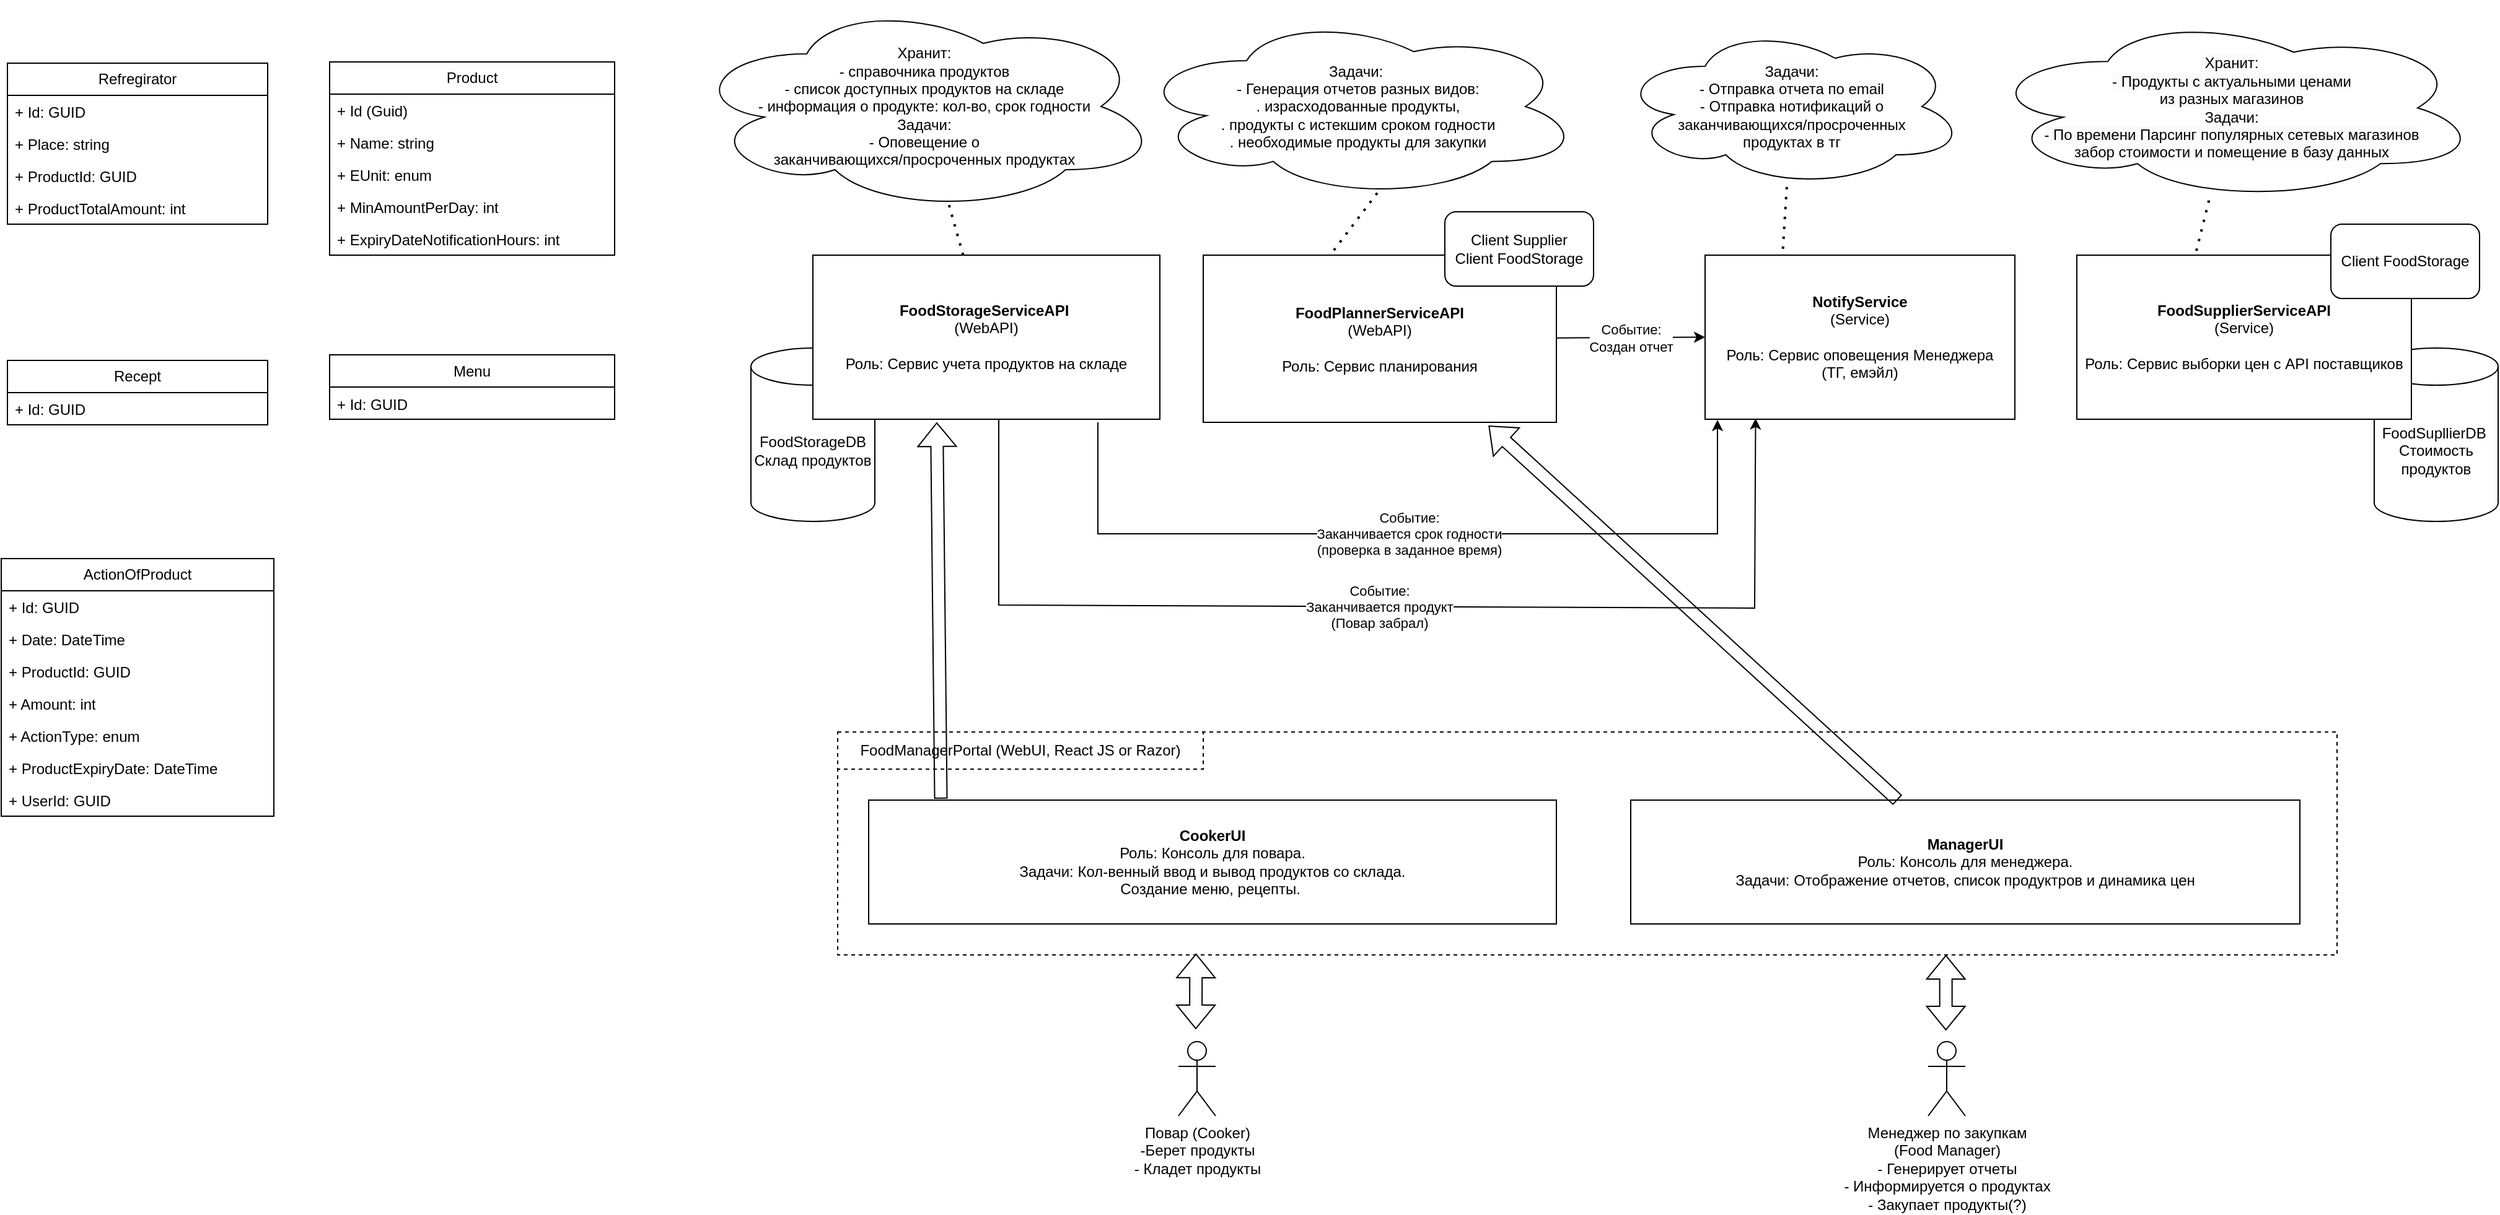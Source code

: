 <mxfile version="22.0.0" type="device">
  <diagram name="Page-1" id="T6cko9FeHpLKsRzLdbao">
    <mxGraphModel dx="2268" dy="820" grid="1" gridSize="10" guides="1" tooltips="1" connect="1" arrows="1" fold="1" page="1" pageScale="1" pageWidth="850" pageHeight="1100" math="0" shadow="0">
      <root>
        <mxCell id="0" />
        <mxCell id="1" parent="0" />
        <mxCell id="1WLvX2fDrFhUAKe2hhPe-2" value="FoodSupllierDB&amp;nbsp;&lt;br&gt;Стоимость продуктов" style="shape=cylinder3;whiteSpace=wrap;html=1;boundedLbl=1;backgroundOutline=1;size=15;direction=east;shadow=0;" parent="1" vertex="1">
          <mxGeometry x="1390" y="290" width="100" height="140" as="geometry" />
        </mxCell>
        <mxCell id="_-U-S_5GEpXPM-ycMZ6S-1" value="FoodStorageDB&lt;br&gt;Склад продуктов" style="shape=cylinder3;whiteSpace=wrap;html=1;boundedLbl=1;backgroundOutline=1;size=15;" parent="1" vertex="1">
          <mxGeometry x="80" y="290" width="100" height="140" as="geometry" />
        </mxCell>
        <mxCell id="_-U-S_5GEpXPM-ycMZ6S-2" value="&lt;b&gt;FoodStorageServiceAPI&amp;nbsp;&lt;br&gt;&lt;/b&gt;(WebAPI)&lt;br&gt;&lt;br&gt;Роль: Сервис учета продуктов на складе" style="rounded=0;whiteSpace=wrap;html=1;" parent="1" vertex="1">
          <mxGeometry x="130" y="215" width="280" height="132.5" as="geometry" />
        </mxCell>
        <mxCell id="_-U-S_5GEpXPM-ycMZ6S-4" value="Повар (Cooker)&lt;br&gt;-Берет продукты&lt;br&gt;- Кладет продукты" style="shape=umlActor;verticalLabelPosition=bottom;verticalAlign=top;html=1;outlineConnect=0;" parent="1" vertex="1">
          <mxGeometry x="425" y="850" width="30" height="60" as="geometry" />
        </mxCell>
        <mxCell id="_-U-S_5GEpXPM-ycMZ6S-5" value="Менеджер по закупкам&lt;br&gt;(Food Manager)&lt;br&gt;- Генерирует отчеты&lt;br&gt;- Информируется о продуктах&lt;br&gt;- Закупает продукты(?)" style="shape=umlActor;verticalLabelPosition=bottom;verticalAlign=top;html=1;outlineConnect=0;" parent="1" vertex="1">
          <mxGeometry x="1030" y="850" width="30" height="60" as="geometry" />
        </mxCell>
        <mxCell id="_-U-S_5GEpXPM-ycMZ6S-10" value="&lt;b&gt;NotifyService&lt;br&gt;&lt;/b&gt;(Service)&lt;br&gt;&lt;br&gt;Роль: Сервис оповещения Менеджера&lt;br&gt;(ТГ, емэйл)" style="rounded=0;whiteSpace=wrap;html=1;" parent="1" vertex="1">
          <mxGeometry x="850" y="215" width="250" height="132.5" as="geometry" />
        </mxCell>
        <mxCell id="_-U-S_5GEpXPM-ycMZ6S-22" value="" style="rounded=0;whiteSpace=wrap;html=1;dashed=1;" parent="1" vertex="1">
          <mxGeometry x="150" y="600" width="1210" height="180" as="geometry" />
        </mxCell>
        <mxCell id="_-U-S_5GEpXPM-ycMZ6S-23" value="&lt;b&gt;CookerUI&lt;/b&gt;&lt;br&gt;Роль: Консоль для повара.&lt;br&gt;Задачи: Кол-венный ввод и вывод продуктов со склада. &lt;br&gt;Создание меню, рецепты.&amp;nbsp;" style="rounded=0;whiteSpace=wrap;html=1;" parent="1" vertex="1">
          <mxGeometry x="175" y="655" width="555" height="100" as="geometry" />
        </mxCell>
        <mxCell id="_-U-S_5GEpXPM-ycMZ6S-24" value="&lt;b&gt;ManagerUI&lt;/b&gt;&lt;br&gt;Роль: Консоль для менеджера.&lt;br&gt;Задачи: Отображение отчетов, список продуктров и динамика цен" style="rounded=0;whiteSpace=wrap;html=1;" parent="1" vertex="1">
          <mxGeometry x="790" y="655" width="540" height="100" as="geometry" />
        </mxCell>
        <mxCell id="_-U-S_5GEpXPM-ycMZ6S-25" value="FoodManagerPortal (WebUI, React JS or Razor)" style="text;html=1;strokeColor=default;fillColor=none;align=center;verticalAlign=middle;whiteSpace=wrap;rounded=0;dashed=1;" parent="1" vertex="1">
          <mxGeometry x="150" y="600" width="295" height="30" as="geometry" />
        </mxCell>
        <mxCell id="_-U-S_5GEpXPM-ycMZ6S-33" value="&lt;b&gt;FoodSupplierServiceAPI&lt;/b&gt; &lt;br&gt;(Service)&lt;br&gt;&lt;br&gt;Роль: Сервис выборки цен с API поставщиков" style="rounded=0;whiteSpace=wrap;html=1;" parent="1" vertex="1">
          <mxGeometry x="1150" y="215" width="270" height="132.5" as="geometry" />
        </mxCell>
        <mxCell id="EZJYrZKHXKxH80ixJi9q-12" value="" style="shape=flexArrow;endArrow=classic;startArrow=classic;html=1;rounded=0;entryX=0.239;entryY=0.994;entryDx=0;entryDy=0;entryPerimeter=0;" parent="1" target="_-U-S_5GEpXPM-ycMZ6S-22" edge="1">
          <mxGeometry width="100" height="100" relative="1" as="geometry">
            <mxPoint x="439" y="840" as="sourcePoint" />
            <mxPoint x="445" y="790" as="targetPoint" />
          </mxGeometry>
        </mxCell>
        <mxCell id="EZJYrZKHXKxH80ixJi9q-13" value="" style="shape=flexArrow;endArrow=classic;startArrow=classic;html=1;rounded=0;entryX=0.239;entryY=0.994;entryDx=0;entryDy=0;entryPerimeter=0;" parent="1" edge="1">
          <mxGeometry width="100" height="100" relative="1" as="geometry">
            <mxPoint x="1044.33" y="841" as="sourcePoint" />
            <mxPoint x="1044.33" y="780" as="targetPoint" />
          </mxGeometry>
        </mxCell>
        <mxCell id="Dzf9_RZgPLpFtMjpO3eX-1" value="Хранит:&lt;br&gt;- справочника продуктов&lt;br&gt;-&amp;nbsp;список доступных продуктов на складе &lt;br&gt;- информация о продукте: кол-во, срок годности&lt;br&gt;Задачи:&lt;br&gt;- Оповещение о &lt;br&gt;заканчивающихся/просроченных продуктах" style="ellipse;shape=cloud;whiteSpace=wrap;html=1;" parent="1" vertex="1">
          <mxGeometry x="30" y="10" width="380" height="170" as="geometry" />
        </mxCell>
        <mxCell id="Dzf9_RZgPLpFtMjpO3eX-2" value="" style="endArrow=none;dashed=1;html=1;dashPattern=1 3;strokeWidth=2;rounded=0;entryX=0.55;entryY=0.95;entryDx=0;entryDy=0;entryPerimeter=0;" parent="1" source="_-U-S_5GEpXPM-ycMZ6S-2" target="Dzf9_RZgPLpFtMjpO3eX-1" edge="1">
          <mxGeometry width="50" height="50" relative="1" as="geometry">
            <mxPoint x="240" y="490" as="sourcePoint" />
            <mxPoint x="290" y="440" as="targetPoint" />
          </mxGeometry>
        </mxCell>
        <mxCell id="Dzf9_RZgPLpFtMjpO3eX-3" value="Задачи:&amp;nbsp;&lt;br&gt;- Генерация отчетов разных видов:&lt;br&gt;. израсходованные продукты, &lt;br&gt;. продукты c истекшим сроком годности&lt;br&gt;. необходимые продукты для закупки" style="ellipse;shape=cloud;whiteSpace=wrap;html=1;" parent="1" vertex="1">
          <mxGeometry x="390" y="21.12" width="360" height="147.75" as="geometry" />
        </mxCell>
        <mxCell id="Dzf9_RZgPLpFtMjpO3eX-4" value="&lt;span style=&quot;color: rgb(0, 0, 0); font-family: Helvetica; font-size: 12px; font-style: normal; font-variant-ligatures: normal; font-variant-caps: normal; font-weight: 400; letter-spacing: normal; orphans: 2; text-align: center; text-indent: 0px; text-transform: none; widows: 2; word-spacing: 0px; -webkit-text-stroke-width: 0px; background-color: rgb(251, 251, 251); text-decoration-thickness: initial; text-decoration-style: initial; text-decoration-color: initial; float: none; display: inline !important;&quot;&gt;Задачи: &lt;br&gt;- Отправка отчета по email&lt;br&gt;&lt;/span&gt;- Отправка нотификаций о &lt;br&gt;заканчивающихся/просроченных &lt;br&gt;продуктах в тг" style="ellipse;shape=cloud;whiteSpace=wrap;html=1;" parent="1" vertex="1">
          <mxGeometry x="780" y="30" width="280" height="130" as="geometry" />
        </mxCell>
        <mxCell id="Dzf9_RZgPLpFtMjpO3eX-5" value="&lt;span style=&quot;color: rgb(0, 0, 0); font-family: Helvetica; font-size: 12px; font-style: normal; font-variant-ligatures: normal; font-variant-caps: normal; font-weight: 400; letter-spacing: normal; orphans: 2; text-align: center; text-indent: 0px; text-transform: none; widows: 2; word-spacing: 0px; -webkit-text-stroke-width: 0px; background-color: rgb(251, 251, 251); text-decoration-thickness: initial; text-decoration-style: initial; text-decoration-color: initial; float: none; display: inline !important;&quot;&gt;Хранит:&lt;br&gt;- Продукты с актуальными ценами &lt;br&gt;из разных магазинов&lt;br&gt;Задачи: &lt;br&gt;- По времени Парсинг популярных сетевых магазинов &lt;br&gt;забор стоимости и помещение в базу данных&lt;/span&gt;" style="ellipse;shape=cloud;whiteSpace=wrap;html=1;" parent="1" vertex="1">
          <mxGeometry x="1075" y="21.12" width="400" height="150" as="geometry" />
        </mxCell>
        <mxCell id="Dzf9_RZgPLpFtMjpO3eX-6" value="" style="endArrow=classic;html=1;rounded=0;entryX=0;entryY=0.5;entryDx=0;entryDy=0;" parent="1" source="_-U-S_5GEpXPM-ycMZ6S-3" target="_-U-S_5GEpXPM-ycMZ6S-10" edge="1">
          <mxGeometry relative="1" as="geometry">
            <mxPoint x="755" y="285" as="sourcePoint" />
            <mxPoint x="840" y="282" as="targetPoint" />
          </mxGeometry>
        </mxCell>
        <mxCell id="Dzf9_RZgPLpFtMjpO3eX-7" value="Событие:&lt;br&gt;Создан отчет" style="edgeLabel;resizable=0;html=1;align=center;verticalAlign=middle;" parent="Dzf9_RZgPLpFtMjpO3eX-6" connectable="0" vertex="1">
          <mxGeometry relative="1" as="geometry" />
        </mxCell>
        <mxCell id="Dzf9_RZgPLpFtMjpO3eX-23" value="" style="endArrow=classic;html=1;rounded=0;entryX=0.163;entryY=0.995;entryDx=0;entryDy=0;entryPerimeter=0;" parent="1" target="_-U-S_5GEpXPM-ycMZ6S-10" edge="1">
          <mxGeometry relative="1" as="geometry">
            <mxPoint x="280" y="347.5" as="sourcePoint" />
            <mxPoint x="970" y="347.517" as="targetPoint" />
            <Array as="points">
              <mxPoint x="280" y="497.5" />
              <mxPoint x="890" y="500" />
            </Array>
          </mxGeometry>
        </mxCell>
        <mxCell id="Dzf9_RZgPLpFtMjpO3eX-24" value="Событие:&lt;br&gt;Заканчивается продукт&lt;br&gt;(Повар забрал)" style="edgeLabel;resizable=0;html=1;align=center;verticalAlign=middle;" parent="Dzf9_RZgPLpFtMjpO3eX-23" connectable="0" vertex="1">
          <mxGeometry relative="1" as="geometry" />
        </mxCell>
        <mxCell id="Dzf9_RZgPLpFtMjpO3eX-25" value="" style="endArrow=classic;html=1;rounded=0;entryX=0.04;entryY=1.004;entryDx=0;entryDy=0;entryPerimeter=0;" parent="1" target="_-U-S_5GEpXPM-ycMZ6S-10" edge="1">
          <mxGeometry relative="1" as="geometry">
            <mxPoint x="360" y="350" as="sourcePoint" />
            <mxPoint x="860" y="350" as="targetPoint" />
            <Array as="points">
              <mxPoint x="360" y="440" />
              <mxPoint x="620" y="440" />
              <mxPoint x="860" y="440" />
            </Array>
          </mxGeometry>
        </mxCell>
        <mxCell id="Dzf9_RZgPLpFtMjpO3eX-26" value="Событие:&lt;br&gt;Заканчивается срок годности&lt;br&gt;(проверка в заданное время)" style="edgeLabel;resizable=0;html=1;align=center;verticalAlign=middle;" parent="Dzf9_RZgPLpFtMjpO3eX-25" connectable="0" vertex="1">
          <mxGeometry relative="1" as="geometry" />
        </mxCell>
        <mxCell id="Dzf9_RZgPLpFtMjpO3eX-28" value="" style="endArrow=none;dashed=1;html=1;dashPattern=1 3;strokeWidth=2;rounded=0;exitX=0.353;exitY=0.018;exitDx=0;exitDy=0;exitPerimeter=0;entryX=0.55;entryY=0.95;entryDx=0;entryDy=0;entryPerimeter=0;" parent="1" source="_-U-S_5GEpXPM-ycMZ6S-3" target="Dzf9_RZgPLpFtMjpO3eX-3" edge="1">
          <mxGeometry width="50" height="50" relative="1" as="geometry">
            <mxPoint x="480" y="146.25" as="sourcePoint" />
            <mxPoint x="530" y="96.25" as="targetPoint" />
          </mxGeometry>
        </mxCell>
        <mxCell id="Dzf9_RZgPLpFtMjpO3eX-29" value="" style="endArrow=none;dashed=1;html=1;dashPattern=1 3;strokeWidth=2;rounded=0;" parent="1" source="_-U-S_5GEpXPM-ycMZ6S-3" edge="1">
          <mxGeometry width="50" height="50" relative="1" as="geometry">
            <mxPoint x="670" y="300" as="sourcePoint" />
            <mxPoint x="720" y="250" as="targetPoint" />
          </mxGeometry>
        </mxCell>
        <mxCell id="Dzf9_RZgPLpFtMjpO3eX-30" value="" style="endArrow=none;dashed=1;html=1;dashPattern=1 3;strokeWidth=2;rounded=0;" parent="1" target="_-U-S_5GEpXPM-ycMZ6S-3" edge="1">
          <mxGeometry width="50" height="50" relative="1" as="geometry">
            <mxPoint x="670" y="300" as="sourcePoint" />
            <mxPoint x="720" y="250" as="targetPoint" />
          </mxGeometry>
        </mxCell>
        <mxCell id="_-U-S_5GEpXPM-ycMZ6S-3" value="&lt;b&gt;FoodPlannerServiceAPI&lt;/b&gt; &lt;br&gt;(WebAPI)&lt;br&gt;&lt;br&gt;Роль: Сервис планирования" style="rounded=0;whiteSpace=wrap;html=1;" parent="1" vertex="1">
          <mxGeometry x="445" y="215" width="285" height="135" as="geometry" />
        </mxCell>
        <mxCell id="Dzf9_RZgPLpFtMjpO3eX-31" value="" style="endArrow=none;dashed=1;html=1;dashPattern=1 3;strokeWidth=2;rounded=0;entryX=0.25;entryY=0;entryDx=0;entryDy=0;" parent="1" source="Dzf9_RZgPLpFtMjpO3eX-4" target="_-U-S_5GEpXPM-ycMZ6S-10" edge="1">
          <mxGeometry width="50" height="50" relative="1" as="geometry">
            <mxPoint x="915" y="186.25" as="sourcePoint" />
            <mxPoint x="915" y="206.961" as="targetPoint" />
          </mxGeometry>
        </mxCell>
        <mxCell id="Dzf9_RZgPLpFtMjpO3eX-32" value="" style="endArrow=none;dashed=1;html=1;dashPattern=1 3;strokeWidth=2;rounded=0;entryX=0.353;entryY=0.009;entryDx=0;entryDy=0;entryPerimeter=0;" parent="1" source="Dzf9_RZgPLpFtMjpO3eX-5" target="_-U-S_5GEpXPM-ycMZ6S-33" edge="1">
          <mxGeometry width="50" height="50" relative="1" as="geometry">
            <mxPoint x="1252.5" y="146.25" as="sourcePoint" />
            <mxPoint x="1252.5" y="166.961" as="targetPoint" />
          </mxGeometry>
        </mxCell>
        <mxCell id="Dzf9_RZgPLpFtMjpO3eX-27" value="Client Supplier&lt;br&gt;Client FoodStorage" style="rounded=1;whiteSpace=wrap;html=1;" parent="1" vertex="1">
          <mxGeometry x="640" y="180" width="120" height="60" as="geometry" />
        </mxCell>
        <mxCell id="Dzf9_RZgPLpFtMjpO3eX-34" value="" style="shape=flexArrow;endArrow=classic;html=1;rounded=0;exitX=0.105;exitY=-0.011;exitDx=0;exitDy=0;exitPerimeter=0;" parent="1" source="_-U-S_5GEpXPM-ycMZ6S-23" edge="1">
          <mxGeometry width="50" height="50" relative="1" as="geometry">
            <mxPoint x="180" y="400" as="sourcePoint" />
            <mxPoint x="230" y="350" as="targetPoint" />
          </mxGeometry>
        </mxCell>
        <mxCell id="Dzf9_RZgPLpFtMjpO3eX-35" value="" style="shape=flexArrow;endArrow=classic;html=1;rounded=0;entryX=0.808;entryY=1.02;entryDx=0;entryDy=0;entryPerimeter=0;" parent="1" source="_-U-S_5GEpXPM-ycMZ6S-24" target="_-U-S_5GEpXPM-ycMZ6S-3" edge="1">
          <mxGeometry width="50" height="50" relative="1" as="geometry">
            <mxPoint x="690" y="420" as="sourcePoint" />
            <mxPoint x="740" y="370" as="targetPoint" />
          </mxGeometry>
        </mxCell>
        <mxCell id="6whZ7WU1Rm5yx5GK0FQb-1" value="Client FoodStorage" style="rounded=1;whiteSpace=wrap;html=1;" parent="1" vertex="1">
          <mxGeometry x="1355" y="190" width="120" height="60" as="geometry" />
        </mxCell>
        <mxCell id="uF6hMoBjBkIdIgyWZ2_s-9" value="Product" style="swimlane;fontStyle=0;childLayout=stackLayout;horizontal=1;startSize=26;fillColor=none;horizontalStack=0;resizeParent=1;resizeParentMax=0;resizeLast=0;collapsible=1;marginBottom=0;whiteSpace=wrap;html=1;" vertex="1" parent="1">
          <mxGeometry x="-260" y="59" width="230" height="156" as="geometry" />
        </mxCell>
        <mxCell id="uF6hMoBjBkIdIgyWZ2_s-10" value="+ Id (Guid)" style="text;strokeColor=none;fillColor=none;align=left;verticalAlign=top;spacingLeft=4;spacingRight=4;overflow=hidden;rotatable=0;points=[[0,0.5],[1,0.5]];portConstraint=eastwest;whiteSpace=wrap;html=1;" vertex="1" parent="uF6hMoBjBkIdIgyWZ2_s-9">
          <mxGeometry y="26" width="230" height="26" as="geometry" />
        </mxCell>
        <mxCell id="uF6hMoBjBkIdIgyWZ2_s-11" value="+ Name: string" style="text;strokeColor=none;fillColor=none;align=left;verticalAlign=top;spacingLeft=4;spacingRight=4;overflow=hidden;rotatable=0;points=[[0,0.5],[1,0.5]];portConstraint=eastwest;whiteSpace=wrap;html=1;" vertex="1" parent="uF6hMoBjBkIdIgyWZ2_s-9">
          <mxGeometry y="52" width="230" height="26" as="geometry" />
        </mxCell>
        <mxCell id="uF6hMoBjBkIdIgyWZ2_s-12" value="+ EUnit: enum" style="text;strokeColor=none;fillColor=none;align=left;verticalAlign=top;spacingLeft=4;spacingRight=4;overflow=hidden;rotatable=0;points=[[0,0.5],[1,0.5]];portConstraint=eastwest;whiteSpace=wrap;html=1;" vertex="1" parent="uF6hMoBjBkIdIgyWZ2_s-9">
          <mxGeometry y="78" width="230" height="26" as="geometry" />
        </mxCell>
        <mxCell id="uF6hMoBjBkIdIgyWZ2_s-13" value="+ MinAmountPerDay: int" style="text;strokeColor=none;fillColor=none;align=left;verticalAlign=top;spacingLeft=4;spacingRight=4;overflow=hidden;rotatable=0;points=[[0,0.5],[1,0.5]];portConstraint=eastwest;whiteSpace=wrap;html=1;" vertex="1" parent="uF6hMoBjBkIdIgyWZ2_s-9">
          <mxGeometry y="104" width="230" height="26" as="geometry" />
        </mxCell>
        <mxCell id="uF6hMoBjBkIdIgyWZ2_s-15" value="+ ExpiryDateNotificationHours: int" style="text;strokeColor=none;fillColor=none;align=left;verticalAlign=top;spacingLeft=4;spacingRight=4;overflow=hidden;rotatable=0;points=[[0,0.5],[1,0.5]];portConstraint=eastwest;whiteSpace=wrap;html=1;" vertex="1" parent="uF6hMoBjBkIdIgyWZ2_s-9">
          <mxGeometry y="130" width="230" height="26" as="geometry" />
        </mxCell>
        <mxCell id="uF6hMoBjBkIdIgyWZ2_s-16" value="ActionOfProduct" style="swimlane;fontStyle=0;childLayout=stackLayout;horizontal=1;startSize=26;fillColor=none;horizontalStack=0;resizeParent=1;resizeParentMax=0;resizeLast=0;collapsible=1;marginBottom=0;whiteSpace=wrap;html=1;" vertex="1" parent="1">
          <mxGeometry x="-525" y="460" width="220" height="208" as="geometry" />
        </mxCell>
        <mxCell id="uF6hMoBjBkIdIgyWZ2_s-17" value="+ Id: GUID" style="text;strokeColor=none;fillColor=none;align=left;verticalAlign=top;spacingLeft=4;spacingRight=4;overflow=hidden;rotatable=0;points=[[0,0.5],[1,0.5]];portConstraint=eastwest;whiteSpace=wrap;html=1;" vertex="1" parent="uF6hMoBjBkIdIgyWZ2_s-16">
          <mxGeometry y="26" width="220" height="26" as="geometry" />
        </mxCell>
        <mxCell id="uF6hMoBjBkIdIgyWZ2_s-18" value="+ Date: DateTime" style="text;strokeColor=none;fillColor=none;align=left;verticalAlign=top;spacingLeft=4;spacingRight=4;overflow=hidden;rotatable=0;points=[[0,0.5],[1,0.5]];portConstraint=eastwest;whiteSpace=wrap;html=1;" vertex="1" parent="uF6hMoBjBkIdIgyWZ2_s-16">
          <mxGeometry y="52" width="220" height="26" as="geometry" />
        </mxCell>
        <mxCell id="uF6hMoBjBkIdIgyWZ2_s-19" value="+ ProductId: GUID" style="text;strokeColor=none;fillColor=none;align=left;verticalAlign=top;spacingLeft=4;spacingRight=4;overflow=hidden;rotatable=0;points=[[0,0.5],[1,0.5]];portConstraint=eastwest;whiteSpace=wrap;html=1;" vertex="1" parent="uF6hMoBjBkIdIgyWZ2_s-16">
          <mxGeometry y="78" width="220" height="26" as="geometry" />
        </mxCell>
        <mxCell id="uF6hMoBjBkIdIgyWZ2_s-30" value="+ Amount: int" style="text;strokeColor=none;fillColor=none;align=left;verticalAlign=top;spacingLeft=4;spacingRight=4;overflow=hidden;rotatable=0;points=[[0,0.5],[1,0.5]];portConstraint=eastwest;whiteSpace=wrap;html=1;" vertex="1" parent="uF6hMoBjBkIdIgyWZ2_s-16">
          <mxGeometry y="104" width="220" height="26" as="geometry" />
        </mxCell>
        <mxCell id="uF6hMoBjBkIdIgyWZ2_s-24" value="+ ActionType: enum" style="text;strokeColor=none;fillColor=none;align=left;verticalAlign=top;spacingLeft=4;spacingRight=4;overflow=hidden;rotatable=0;points=[[0,0.5],[1,0.5]];portConstraint=eastwest;whiteSpace=wrap;html=1;" vertex="1" parent="uF6hMoBjBkIdIgyWZ2_s-16">
          <mxGeometry y="130" width="220" height="26" as="geometry" />
        </mxCell>
        <mxCell id="uF6hMoBjBkIdIgyWZ2_s-23" value="+ ProductExpiryDate: DateTime" style="text;strokeColor=none;fillColor=none;align=left;verticalAlign=top;spacingLeft=4;spacingRight=4;overflow=hidden;rotatable=0;points=[[0,0.5],[1,0.5]];portConstraint=eastwest;whiteSpace=wrap;html=1;" vertex="1" parent="uF6hMoBjBkIdIgyWZ2_s-16">
          <mxGeometry y="156" width="220" height="26" as="geometry" />
        </mxCell>
        <mxCell id="uF6hMoBjBkIdIgyWZ2_s-25" value="+ UserId: GUID" style="text;strokeColor=none;fillColor=none;align=left;verticalAlign=top;spacingLeft=4;spacingRight=4;overflow=hidden;rotatable=0;points=[[0,0.5],[1,0.5]];portConstraint=eastwest;whiteSpace=wrap;html=1;" vertex="1" parent="uF6hMoBjBkIdIgyWZ2_s-16">
          <mxGeometry y="182" width="220" height="26" as="geometry" />
        </mxCell>
        <mxCell id="uF6hMoBjBkIdIgyWZ2_s-26" value="Refregirator" style="swimlane;fontStyle=0;childLayout=stackLayout;horizontal=1;startSize=26;fillColor=none;horizontalStack=0;resizeParent=1;resizeParentMax=0;resizeLast=0;collapsible=1;marginBottom=0;whiteSpace=wrap;html=1;" vertex="1" parent="1">
          <mxGeometry x="-520" y="60" width="210" height="130" as="geometry" />
        </mxCell>
        <mxCell id="uF6hMoBjBkIdIgyWZ2_s-27" value="+ Id: GUID" style="text;strokeColor=none;fillColor=none;align=left;verticalAlign=top;spacingLeft=4;spacingRight=4;overflow=hidden;rotatable=0;points=[[0,0.5],[1,0.5]];portConstraint=eastwest;whiteSpace=wrap;html=1;" vertex="1" parent="uF6hMoBjBkIdIgyWZ2_s-26">
          <mxGeometry y="26" width="210" height="26" as="geometry" />
        </mxCell>
        <mxCell id="uF6hMoBjBkIdIgyWZ2_s-28" value="+ Place: string" style="text;strokeColor=none;fillColor=none;align=left;verticalAlign=top;spacingLeft=4;spacingRight=4;overflow=hidden;rotatable=0;points=[[0,0.5],[1,0.5]];portConstraint=eastwest;whiteSpace=wrap;html=1;" vertex="1" parent="uF6hMoBjBkIdIgyWZ2_s-26">
          <mxGeometry y="52" width="210" height="26" as="geometry" />
        </mxCell>
        <mxCell id="uF6hMoBjBkIdIgyWZ2_s-29" value="+ ProductId: GUID" style="text;strokeColor=none;fillColor=none;align=left;verticalAlign=top;spacingLeft=4;spacingRight=4;overflow=hidden;rotatable=0;points=[[0,0.5],[1,0.5]];portConstraint=eastwest;whiteSpace=wrap;html=1;" vertex="1" parent="uF6hMoBjBkIdIgyWZ2_s-26">
          <mxGeometry y="78" width="210" height="26" as="geometry" />
        </mxCell>
        <mxCell id="uF6hMoBjBkIdIgyWZ2_s-31" value="+ ProductTotalAmount: int" style="text;strokeColor=none;fillColor=none;align=left;verticalAlign=top;spacingLeft=4;spacingRight=4;overflow=hidden;rotatable=0;points=[[0,0.5],[1,0.5]];portConstraint=eastwest;whiteSpace=wrap;html=1;" vertex="1" parent="uF6hMoBjBkIdIgyWZ2_s-26">
          <mxGeometry y="104" width="210" height="26" as="geometry" />
        </mxCell>
        <mxCell id="uF6hMoBjBkIdIgyWZ2_s-32" value="Menu" style="swimlane;fontStyle=0;childLayout=stackLayout;horizontal=1;startSize=26;fillColor=none;horizontalStack=0;resizeParent=1;resizeParentMax=0;resizeLast=0;collapsible=1;marginBottom=0;whiteSpace=wrap;html=1;" vertex="1" parent="1">
          <mxGeometry x="-260" y="295.5" width="230" height="52" as="geometry" />
        </mxCell>
        <mxCell id="uF6hMoBjBkIdIgyWZ2_s-33" value="+ Id: GUID" style="text;strokeColor=none;fillColor=none;align=left;verticalAlign=top;spacingLeft=4;spacingRight=4;overflow=hidden;rotatable=0;points=[[0,0.5],[1,0.5]];portConstraint=eastwest;whiteSpace=wrap;html=1;" vertex="1" parent="uF6hMoBjBkIdIgyWZ2_s-32">
          <mxGeometry y="26" width="230" height="26" as="geometry" />
        </mxCell>
        <mxCell id="uF6hMoBjBkIdIgyWZ2_s-37" value="Recept" style="swimlane;fontStyle=0;childLayout=stackLayout;horizontal=1;startSize=26;fillColor=none;horizontalStack=0;resizeParent=1;resizeParentMax=0;resizeLast=0;collapsible=1;marginBottom=0;whiteSpace=wrap;html=1;" vertex="1" parent="1">
          <mxGeometry x="-520" y="300" width="210" height="52" as="geometry" />
        </mxCell>
        <mxCell id="uF6hMoBjBkIdIgyWZ2_s-38" value="+ Id: GUID" style="text;strokeColor=none;fillColor=none;align=left;verticalAlign=top;spacingLeft=4;spacingRight=4;overflow=hidden;rotatable=0;points=[[0,0.5],[1,0.5]];portConstraint=eastwest;whiteSpace=wrap;html=1;" vertex="1" parent="uF6hMoBjBkIdIgyWZ2_s-37">
          <mxGeometry y="26" width="210" height="26" as="geometry" />
        </mxCell>
      </root>
    </mxGraphModel>
  </diagram>
</mxfile>
